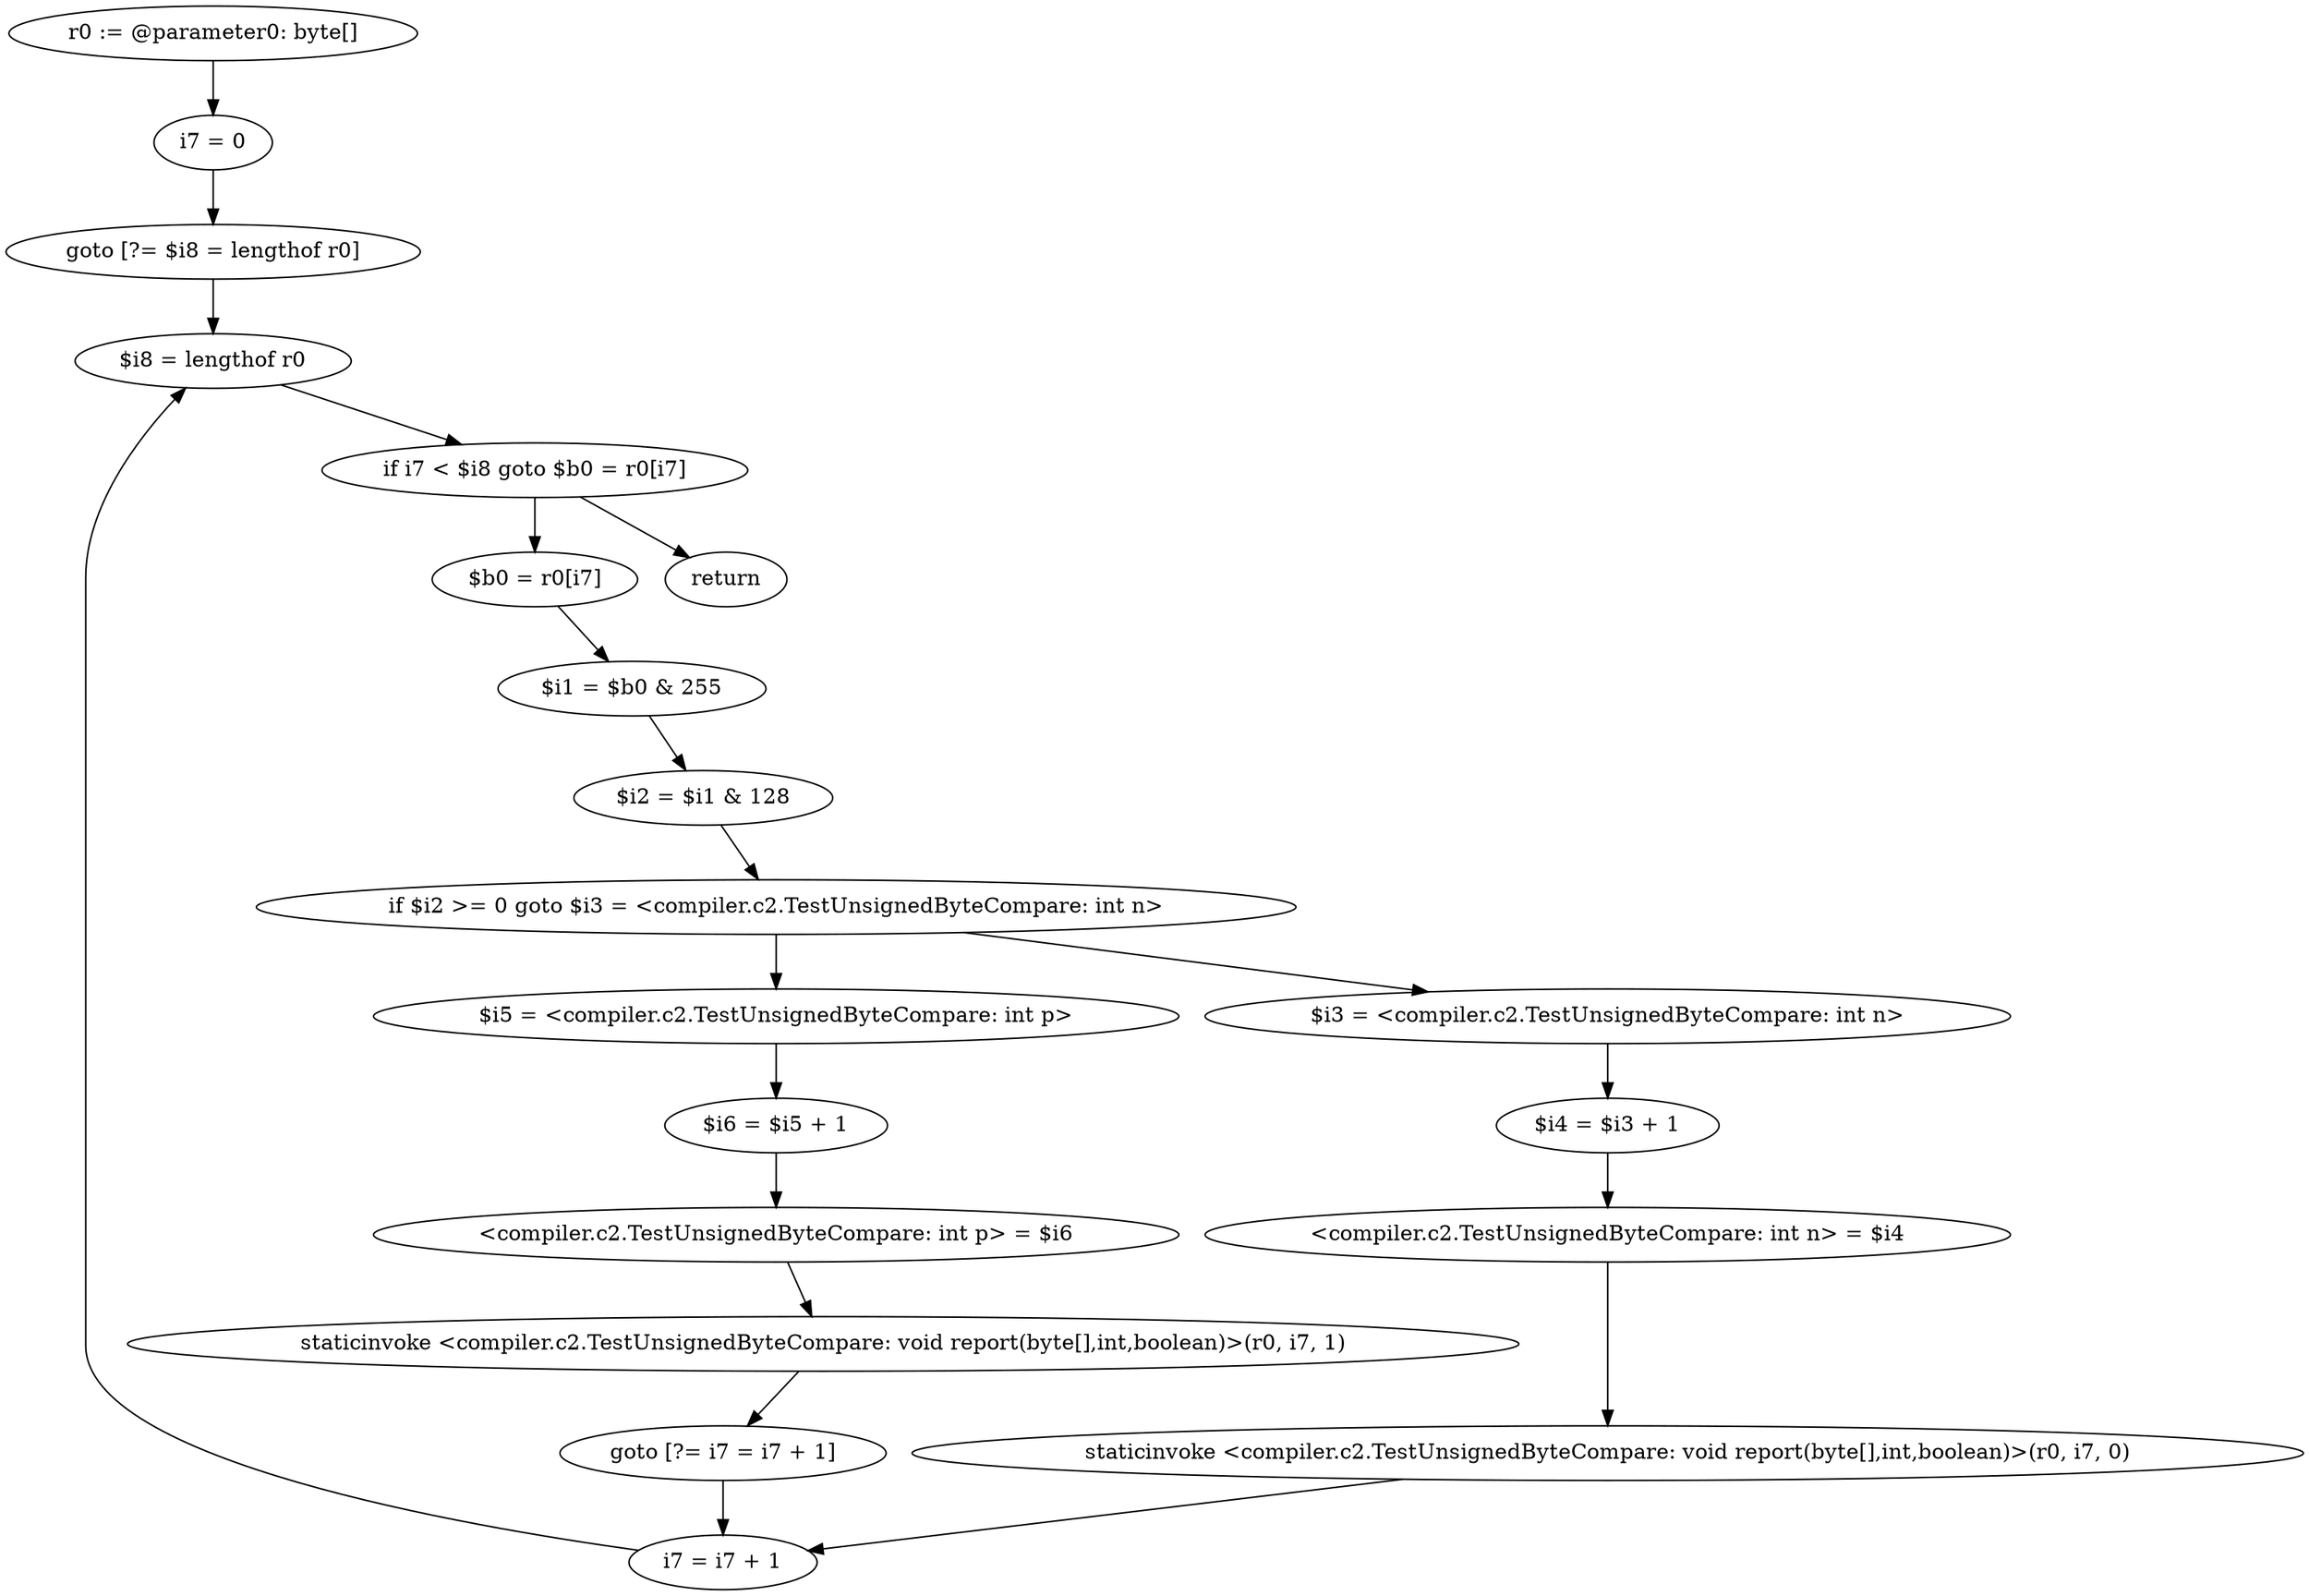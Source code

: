 digraph "unitGraph" {
    "r0 := @parameter0: byte[]"
    "i7 = 0"
    "goto [?= $i8 = lengthof r0]"
    "$b0 = r0[i7]"
    "$i1 = $b0 & 255"
    "$i2 = $i1 & 128"
    "if $i2 >= 0 goto $i3 = <compiler.c2.TestUnsignedByteCompare: int n>"
    "$i5 = <compiler.c2.TestUnsignedByteCompare: int p>"
    "$i6 = $i5 + 1"
    "<compiler.c2.TestUnsignedByteCompare: int p> = $i6"
    "staticinvoke <compiler.c2.TestUnsignedByteCompare: void report(byte[],int,boolean)>(r0, i7, 1)"
    "goto [?= i7 = i7 + 1]"
    "$i3 = <compiler.c2.TestUnsignedByteCompare: int n>"
    "$i4 = $i3 + 1"
    "<compiler.c2.TestUnsignedByteCompare: int n> = $i4"
    "staticinvoke <compiler.c2.TestUnsignedByteCompare: void report(byte[],int,boolean)>(r0, i7, 0)"
    "i7 = i7 + 1"
    "$i8 = lengthof r0"
    "if i7 < $i8 goto $b0 = r0[i7]"
    "return"
    "r0 := @parameter0: byte[]"->"i7 = 0";
    "i7 = 0"->"goto [?= $i8 = lengthof r0]";
    "goto [?= $i8 = lengthof r0]"->"$i8 = lengthof r0";
    "$b0 = r0[i7]"->"$i1 = $b0 & 255";
    "$i1 = $b0 & 255"->"$i2 = $i1 & 128";
    "$i2 = $i1 & 128"->"if $i2 >= 0 goto $i3 = <compiler.c2.TestUnsignedByteCompare: int n>";
    "if $i2 >= 0 goto $i3 = <compiler.c2.TestUnsignedByteCompare: int n>"->"$i5 = <compiler.c2.TestUnsignedByteCompare: int p>";
    "if $i2 >= 0 goto $i3 = <compiler.c2.TestUnsignedByteCompare: int n>"->"$i3 = <compiler.c2.TestUnsignedByteCompare: int n>";
    "$i5 = <compiler.c2.TestUnsignedByteCompare: int p>"->"$i6 = $i5 + 1";
    "$i6 = $i5 + 1"->"<compiler.c2.TestUnsignedByteCompare: int p> = $i6";
    "<compiler.c2.TestUnsignedByteCompare: int p> = $i6"->"staticinvoke <compiler.c2.TestUnsignedByteCompare: void report(byte[],int,boolean)>(r0, i7, 1)";
    "staticinvoke <compiler.c2.TestUnsignedByteCompare: void report(byte[],int,boolean)>(r0, i7, 1)"->"goto [?= i7 = i7 + 1]";
    "goto [?= i7 = i7 + 1]"->"i7 = i7 + 1";
    "$i3 = <compiler.c2.TestUnsignedByteCompare: int n>"->"$i4 = $i3 + 1";
    "$i4 = $i3 + 1"->"<compiler.c2.TestUnsignedByteCompare: int n> = $i4";
    "<compiler.c2.TestUnsignedByteCompare: int n> = $i4"->"staticinvoke <compiler.c2.TestUnsignedByteCompare: void report(byte[],int,boolean)>(r0, i7, 0)";
    "staticinvoke <compiler.c2.TestUnsignedByteCompare: void report(byte[],int,boolean)>(r0, i7, 0)"->"i7 = i7 + 1";
    "i7 = i7 + 1"->"$i8 = lengthof r0";
    "$i8 = lengthof r0"->"if i7 < $i8 goto $b0 = r0[i7]";
    "if i7 < $i8 goto $b0 = r0[i7]"->"return";
    "if i7 < $i8 goto $b0 = r0[i7]"->"$b0 = r0[i7]";
}
